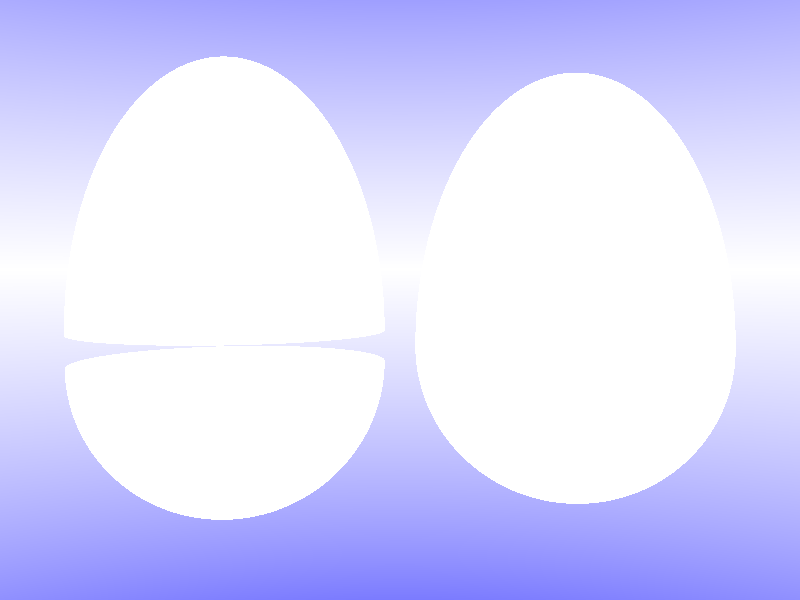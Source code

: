 // POV-Ray 3.6 / 3.7 Scene File "povegg0.pov"
// author: Friedrich A. Lohmueller,2005/Aug-2009/Jan-2011
// email:  Friedrich.Lohmueller_at_t-online.de
// homepage: http://www.f-lohmueller.de
//
#version 3.6; // 3.7;
global_settings{ assumed_gamma 1.0 }
#default{ finish{ ambient 0.1 diffuse 0.9 }} 

#include "colors.inc"
#include "textures.inc"
// camera ----------------------------------------------
camera { angle 55
         location  <0.0 , 1.5 ,-5.0>
         look_at   <0.0 , 1.3 , 0.0>}
// sun -------------------------------------------------
light_source{<1000,1500,-2500> color White}
// sky -------------------------------------------------
sphere{<0,0,0>,1 hollow
       texture{pigment{gradient <0,1,0>
                       color_map{[0.00 color Blue ]
                                 [0.25 color Blue ]
                                 [0.50 color White]
                                 [0.75 color Blue ]
                                 [1.00 color Blue ]}
                       scale 2 translate<0,-1,0>}
               finish {ambient 1 diffuse 0}} 
       scale 10000}
//------------------------------------------------------
#declare Egg_Tex =                            //  <-----1
   texture{ pigment{ color White}
            normal { bumps 0.4 scale 0.01}
            finish { phong 0.1}}
//-------------------------------------------//  <-----2
#declare Egg_upperpart =
intersection{
 sphere{<0,0,0>,1 scale<1,1.75,1>}
 box{<-1,0,-1>,<1,1.75,1>}
 }//--------------------------------
#declare Egg_lowerpart =
intersection{
 sphere{<0,0,0>,1 scale<1,1,1>}
 box{<-1,-1,-1>,<1,0,1>}
 }//--------------------------------
#declare Egg =
union{ object{Egg_upperpart}
          object{Egg_lowerpart}
          texture{Egg_Tex}
 }//----------------------------------------------------
object{ Egg_upperpart  translate<-1.1,1.1,0>        //  <----3
          texture{Egg_Tex}}

object{ Egg_lowerpart translate<-1.1,0.9,0>
        texture{Egg_Tex}}

object{ Egg       translate< 1.1,1.0,0>}
//--------------------------------------------- end ----
